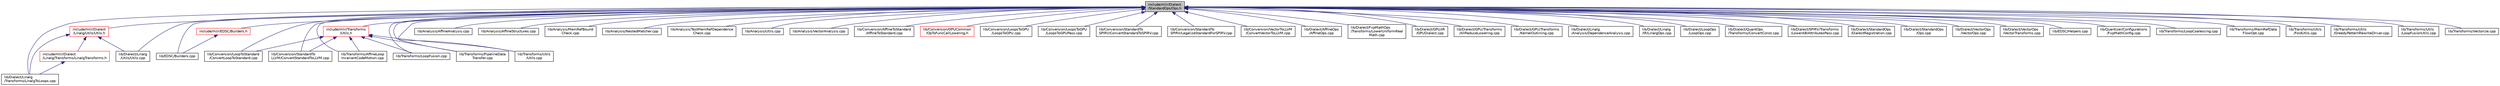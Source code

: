digraph "include/mlir/Dialect/StandardOps/Ops.h"
{
  bgcolor="transparent";
  edge [fontname="Helvetica",fontsize="10",labelfontname="Helvetica",labelfontsize="10"];
  node [fontname="Helvetica",fontsize="10",shape=record];
  Node58 [label="include/mlir/Dialect\l/StandardOps/Ops.h",height=0.2,width=0.4,color="black", fillcolor="grey75", style="filled", fontcolor="black"];
  Node58 -> Node59 [dir="back",color="midnightblue",fontsize="10",style="solid",fontname="Helvetica"];
  Node59 [label="include/mlir/Dialect\l/Linalg/Utils/Utils.h",height=0.2,width=0.4,color="red",URL="$Dialect_2Linalg_2Utils_2Utils_8h.html"];
  Node59 -> Node60 [dir="back",color="midnightblue",fontsize="10",style="solid",fontname="Helvetica"];
  Node60 [label="include/mlir/Dialect\l/Linalg/Transforms/LinalgTransforms.h",height=0.2,width=0.4,color="red",URL="$LinalgTransforms_8h.html"];
  Node60 -> Node61 [dir="back",color="midnightblue",fontsize="10",style="solid",fontname="Helvetica"];
  Node61 [label="lib/Dialect/Linalg\l/Transforms/LinalgToLoops.cpp",height=0.2,width=0.4,color="black",URL="$LinalgToLoops_8cpp.html"];
  Node59 -> Node61 [dir="back",color="midnightblue",fontsize="10",style="solid",fontname="Helvetica"];
  Node59 -> Node66 [dir="back",color="midnightblue",fontsize="10",style="solid",fontname="Helvetica"];
  Node66 [label="lib/Dialect/Linalg\l/Utils/Utils.cpp",height=0.2,width=0.4,color="black",URL="$Dialect_2Linalg_2Utils_2Utils_8cpp.html"];
  Node58 -> Node67 [dir="back",color="midnightblue",fontsize="10",style="solid",fontname="Helvetica"];
  Node67 [label="include/mlir/EDSC/Builders.h",height=0.2,width=0.4,color="red",URL="$EDSC_2Builders_8h.html"];
  Node67 -> Node78 [dir="back",color="midnightblue",fontsize="10",style="solid",fontname="Helvetica"];
  Node78 [label="lib/EDSC/Builders.cpp",height=0.2,width=0.4,color="black",URL="$EDSC_2Builders_8cpp.html"];
  Node58 -> Node79 [dir="back",color="midnightblue",fontsize="10",style="solid",fontname="Helvetica"];
  Node79 [label="include/mlir/Transforms\l/Utils.h",height=0.2,width=0.4,color="red",URL="$Transforms_2Utils_8h.html"];
  Node79 -> Node80 [dir="back",color="midnightblue",fontsize="10",style="solid",fontname="Helvetica"];
  Node80 [label="lib/Conversion/LoopToStandard\l/ConvertLoopToStandard.cpp",height=0.2,width=0.4,color="black",URL="$ConvertLoopToStandard_8cpp.html"];
  Node79 -> Node81 [dir="back",color="midnightblue",fontsize="10",style="solid",fontname="Helvetica"];
  Node81 [label="lib/Conversion/StandardTo\lLLVM/ConvertStandardToLLVM.cpp",height=0.2,width=0.4,color="black",URL="$ConvertStandardToLLVM_8cpp.html"];
  Node79 -> Node83 [dir="back",color="midnightblue",fontsize="10",style="solid",fontname="Helvetica"];
  Node83 [label="lib/Transforms/AffineLoop\lInvariantCodeMotion.cpp",height=0.2,width=0.4,color="black",URL="$AffineLoopInvariantCodeMotion_8cpp.html"];
  Node79 -> Node86 [dir="back",color="midnightblue",fontsize="10",style="solid",fontname="Helvetica"];
  Node86 [label="lib/Transforms/LoopFusion.cpp",height=0.2,width=0.4,color="black",URL="$LoopFusion_8cpp.html"];
  Node79 -> Node88 [dir="back",color="midnightblue",fontsize="10",style="solid",fontname="Helvetica"];
  Node88 [label="lib/Transforms/PipelineData\lTransfer.cpp",height=0.2,width=0.4,color="black",URL="$PipelineDataTransfer_8cpp.html"];
  Node79 -> Node91 [dir="back",color="midnightblue",fontsize="10",style="solid",fontname="Helvetica"];
  Node91 [label="lib/Transforms/Utils\l/Utils.cpp",height=0.2,width=0.4,color="black",URL="$Transforms_2Utils_2Utils_8cpp.html"];
  Node58 -> Node92 [dir="back",color="midnightblue",fontsize="10",style="solid",fontname="Helvetica"];
  Node92 [label="lib/Analysis/AffineAnalysis.cpp",height=0.2,width=0.4,color="black",URL="$AffineAnalysis_8cpp.html"];
  Node58 -> Node93 [dir="back",color="midnightblue",fontsize="10",style="solid",fontname="Helvetica"];
  Node93 [label="lib/Analysis/AffineStructures.cpp",height=0.2,width=0.4,color="black",URL="$AffineStructures_8cpp.html"];
  Node58 -> Node94 [dir="back",color="midnightblue",fontsize="10",style="solid",fontname="Helvetica"];
  Node94 [label="lib/Analysis/MemRefBound\lCheck.cpp",height=0.2,width=0.4,color="black",URL="$MemRefBoundCheck_8cpp.html"];
  Node58 -> Node95 [dir="back",color="midnightblue",fontsize="10",style="solid",fontname="Helvetica"];
  Node95 [label="lib/Analysis/NestedMatcher.cpp",height=0.2,width=0.4,color="black",URL="$NestedMatcher_8cpp.html"];
  Node58 -> Node96 [dir="back",color="midnightblue",fontsize="10",style="solid",fontname="Helvetica"];
  Node96 [label="lib/Analysis/TestMemRefDependence\lCheck.cpp",height=0.2,width=0.4,color="black",URL="$TestMemRefDependenceCheck_8cpp.html"];
  Node58 -> Node97 [dir="back",color="midnightblue",fontsize="10",style="solid",fontname="Helvetica"];
  Node97 [label="lib/Analysis/Utils.cpp",height=0.2,width=0.4,color="black",URL="$Analysis_2Utils_8cpp.html"];
  Node58 -> Node98 [dir="back",color="midnightblue",fontsize="10",style="solid",fontname="Helvetica"];
  Node98 [label="lib/Analysis/VectorAnalysis.cpp",height=0.2,width=0.4,color="black",URL="$VectorAnalysis_8cpp.html"];
  Node58 -> Node99 [dir="back",color="midnightblue",fontsize="10",style="solid",fontname="Helvetica"];
  Node99 [label="lib/Conversion/AffineToStandard\l/AffineToStandard.cpp",height=0.2,width=0.4,color="black",URL="$AffineToStandard_8cpp.html"];
  Node58 -> Node100 [dir="back",color="midnightblue",fontsize="10",style="solid",fontname="Helvetica"];
  Node100 [label="lib/Conversion/GPUCommon\l/OpToFuncCallLowering.h",height=0.2,width=0.4,color="red",URL="$OpToFuncCallLowering_8h.html"];
  Node58 -> Node103 [dir="back",color="midnightblue",fontsize="10",style="solid",fontname="Helvetica"];
  Node103 [label="lib/Conversion/LoopsToGPU\l/LoopsToGPU.cpp",height=0.2,width=0.4,color="black",URL="$LoopsToGPU_8cpp.html"];
  Node58 -> Node104 [dir="back",color="midnightblue",fontsize="10",style="solid",fontname="Helvetica"];
  Node104 [label="lib/Conversion/LoopsToGPU\l/LoopsToGPUPass.cpp",height=0.2,width=0.4,color="black",URL="$LoopsToGPUPass_8cpp.html"];
  Node58 -> Node80 [dir="back",color="midnightblue",fontsize="10",style="solid",fontname="Helvetica"];
  Node58 -> Node81 [dir="back",color="midnightblue",fontsize="10",style="solid",fontname="Helvetica"];
  Node58 -> Node105 [dir="back",color="midnightblue",fontsize="10",style="solid",fontname="Helvetica"];
  Node105 [label="lib/Conversion/StandardTo\lSPIRV/ConvertStandardToSPIRV.cpp",height=0.2,width=0.4,color="black",URL="$ConvertStandardToSPIRV_8cpp.html"];
  Node58 -> Node106 [dir="back",color="midnightblue",fontsize="10",style="solid",fontname="Helvetica"];
  Node106 [label="lib/Conversion/StandardTo\lSPIRV/LegalizeStandardForSPIRV.cpp",height=0.2,width=0.4,color="black",URL="$LegalizeStandardForSPIRV_8cpp.html"];
  Node58 -> Node107 [dir="back",color="midnightblue",fontsize="10",style="solid",fontname="Helvetica"];
  Node107 [label="lib/Conversion/VectorToLLVM\l/ConvertVectorToLLVM.cpp",height=0.2,width=0.4,color="black",URL="$ConvertVectorToLLVM_8cpp.html"];
  Node58 -> Node108 [dir="back",color="midnightblue",fontsize="10",style="solid",fontname="Helvetica"];
  Node108 [label="lib/Dialect/AffineOps\l/AffineOps.cpp",height=0.2,width=0.4,color="black",URL="$AffineOps_8cpp.html"];
  Node58 -> Node109 [dir="back",color="midnightblue",fontsize="10",style="solid",fontname="Helvetica"];
  Node109 [label="lib/Dialect/FxpMathOps\l/Transforms/LowerUniformReal\lMath.cpp",height=0.2,width=0.4,color="black",URL="$LowerUniformRealMath_8cpp.html"];
  Node58 -> Node110 [dir="back",color="midnightblue",fontsize="10",style="solid",fontname="Helvetica"];
  Node110 [label="lib/Dialect/GPU/IR\l/GPUDialect.cpp",height=0.2,width=0.4,color="black",URL="$GPUDialect_8cpp.html"];
  Node58 -> Node111 [dir="back",color="midnightblue",fontsize="10",style="solid",fontname="Helvetica"];
  Node111 [label="lib/Dialect/GPU/Transforms\l/AllReduceLowering.cpp",height=0.2,width=0.4,color="black",URL="$AllReduceLowering_8cpp.html"];
  Node58 -> Node112 [dir="back",color="midnightblue",fontsize="10",style="solid",fontname="Helvetica"];
  Node112 [label="lib/Dialect/GPU/Transforms\l/KernelOutlining.cpp",height=0.2,width=0.4,color="black",URL="$KernelOutlining_8cpp.html"];
  Node58 -> Node113 [dir="back",color="midnightblue",fontsize="10",style="solid",fontname="Helvetica"];
  Node113 [label="lib/Dialect/Linalg\l/Analysis/DependenceAnalysis.cpp",height=0.2,width=0.4,color="black",URL="$DependenceAnalysis_8cpp.html"];
  Node58 -> Node114 [dir="back",color="midnightblue",fontsize="10",style="solid",fontname="Helvetica"];
  Node114 [label="lib/Dialect/Linalg\l/IR/LinalgOps.cpp",height=0.2,width=0.4,color="black",URL="$LinalgOps_8cpp.html"];
  Node58 -> Node61 [dir="back",color="midnightblue",fontsize="10",style="solid",fontname="Helvetica"];
  Node58 -> Node66 [dir="back",color="midnightblue",fontsize="10",style="solid",fontname="Helvetica"];
  Node58 -> Node115 [dir="back",color="midnightblue",fontsize="10",style="solid",fontname="Helvetica"];
  Node115 [label="lib/Dialect/LoopOps\l/LoopOps.cpp",height=0.2,width=0.4,color="black",URL="$LoopOps_8cpp.html"];
  Node58 -> Node116 [dir="back",color="midnightblue",fontsize="10",style="solid",fontname="Helvetica"];
  Node116 [label="lib/Dialect/QuantOps\l/Transforms/ConvertConst.cpp",height=0.2,width=0.4,color="black",URL="$ConvertConst_8cpp.html"];
  Node58 -> Node117 [dir="back",color="midnightblue",fontsize="10",style="solid",fontname="Helvetica"];
  Node117 [label="lib/Dialect/SPIRV/Transforms\l/LowerABIAttributesPass.cpp",height=0.2,width=0.4,color="black",URL="$LowerABIAttributesPass_8cpp.html"];
  Node58 -> Node118 [dir="back",color="midnightblue",fontsize="10",style="solid",fontname="Helvetica"];
  Node118 [label="lib/Dialect/StandardOps\l/DialectRegistration.cpp",height=0.2,width=0.4,color="black",URL="$StandardOps_2DialectRegistration_8cpp.html"];
  Node58 -> Node119 [dir="back",color="midnightblue",fontsize="10",style="solid",fontname="Helvetica"];
  Node119 [label="lib/Dialect/StandardOps\l/Ops.cpp",height=0.2,width=0.4,color="black",URL="$Ops_8cpp.html"];
  Node58 -> Node120 [dir="back",color="midnightblue",fontsize="10",style="solid",fontname="Helvetica"];
  Node120 [label="lib/Dialect/VectorOps\l/VectorOps.cpp",height=0.2,width=0.4,color="black",URL="$VectorOps_8cpp.html"];
  Node58 -> Node121 [dir="back",color="midnightblue",fontsize="10",style="solid",fontname="Helvetica"];
  Node121 [label="lib/Dialect/VectorOps\l/VectorTransforms.cpp",height=0.2,width=0.4,color="black",URL="$VectorTransforms_8cpp.html"];
  Node58 -> Node78 [dir="back",color="midnightblue",fontsize="10",style="solid",fontname="Helvetica"];
  Node58 -> Node74 [dir="back",color="midnightblue",fontsize="10",style="solid",fontname="Helvetica"];
  Node74 [label="lib/EDSC/Helpers.cpp",height=0.2,width=0.4,color="black",URL="$Helpers_8cpp.html"];
  Node58 -> Node122 [dir="back",color="midnightblue",fontsize="10",style="solid",fontname="Helvetica"];
  Node122 [label="lib/Quantizer/Configurations\l/FxpMathConfig.cpp",height=0.2,width=0.4,color="black",URL="$FxpMathConfig_8cpp.html"];
  Node58 -> Node83 [dir="back",color="midnightblue",fontsize="10",style="solid",fontname="Helvetica"];
  Node58 -> Node123 [dir="back",color="midnightblue",fontsize="10",style="solid",fontname="Helvetica"];
  Node123 [label="lib/Transforms/LoopCoalescing.cpp",height=0.2,width=0.4,color="black",URL="$LoopCoalescing_8cpp.html"];
  Node58 -> Node86 [dir="back",color="midnightblue",fontsize="10",style="solid",fontname="Helvetica"];
  Node58 -> Node124 [dir="back",color="midnightblue",fontsize="10",style="solid",fontname="Helvetica"];
  Node124 [label="lib/Transforms/MemRefData\lFlowOpt.cpp",height=0.2,width=0.4,color="black",URL="$MemRefDataFlowOpt_8cpp.html"];
  Node58 -> Node88 [dir="back",color="midnightblue",fontsize="10",style="solid",fontname="Helvetica"];
  Node58 -> Node125 [dir="back",color="midnightblue",fontsize="10",style="solid",fontname="Helvetica"];
  Node125 [label="lib/Transforms/Utils\l/FoldUtils.cpp",height=0.2,width=0.4,color="black",URL="$FoldUtils_8cpp.html"];
  Node58 -> Node126 [dir="back",color="midnightblue",fontsize="10",style="solid",fontname="Helvetica"];
  Node126 [label="lib/Transforms/Utils\l/GreedyPatternRewriteDriver.cpp",height=0.2,width=0.4,color="black",URL="$GreedyPatternRewriteDriver_8cpp.html"];
  Node58 -> Node127 [dir="back",color="midnightblue",fontsize="10",style="solid",fontname="Helvetica"];
  Node127 [label="lib/Transforms/Utils\l/LoopFusionUtils.cpp",height=0.2,width=0.4,color="black",URL="$LoopFusionUtils_8cpp.html"];
  Node58 -> Node91 [dir="back",color="midnightblue",fontsize="10",style="solid",fontname="Helvetica"];
  Node58 -> Node128 [dir="back",color="midnightblue",fontsize="10",style="solid",fontname="Helvetica"];
  Node128 [label="lib/Transforms/Vectorize.cpp",height=0.2,width=0.4,color="black",URL="$Vectorize_8cpp.html"];
}
